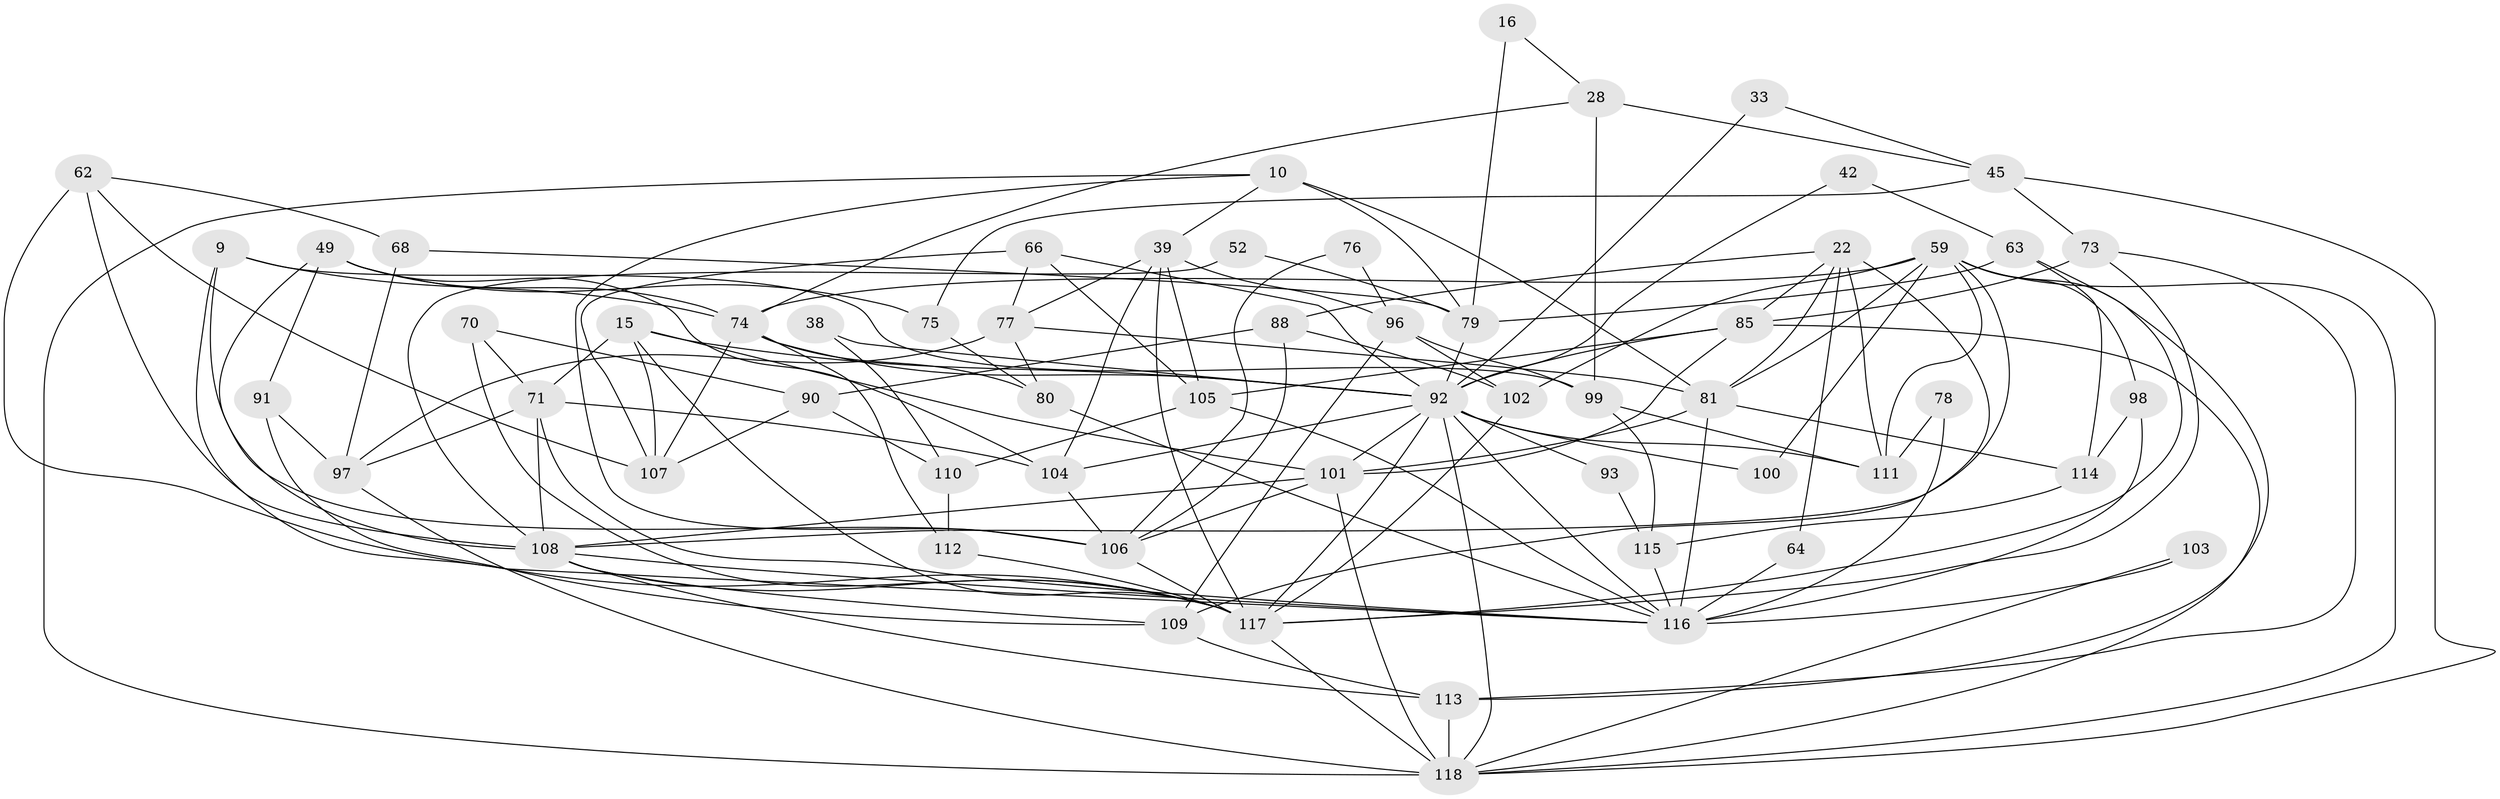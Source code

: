 // original degree distribution, {2: 0.1271186440677966, 3: 0.288135593220339, 9: 0.00847457627118644, 4: 0.288135593220339, 8: 0.03389830508474576, 5: 0.17796610169491525, 6: 0.0423728813559322, 7: 0.03389830508474576}
// Generated by graph-tools (version 1.1) at 2025/51/03/09/25 04:51:32]
// undirected, 59 vertices, 145 edges
graph export_dot {
graph [start="1"]
  node [color=gray90,style=filled];
  9 [super="+2"];
  10;
  15 [super="+12"];
  16;
  22;
  28;
  33;
  38;
  39 [super="+11"];
  42;
  45;
  49 [super="+6"];
  52;
  59 [super="+18+47"];
  62;
  63;
  64;
  66;
  68;
  70;
  71;
  73 [super="+56"];
  74 [super="+25"];
  75;
  76;
  77 [super="+31"];
  78;
  79 [super="+24"];
  80;
  81 [super="+19+34"];
  85 [super="+67+44"];
  88;
  90 [super="+46+69"];
  91;
  92 [super="+65+48+86+55"];
  93;
  96 [super="+61"];
  97;
  98;
  99 [super="+29"];
  100;
  101 [super="+84"];
  102;
  103;
  104 [super="+20"];
  105;
  106 [super="+37+58"];
  107;
  108 [super="+87+60"];
  109 [super="+5"];
  110;
  111;
  112;
  113 [super="+82+53"];
  114;
  115;
  116 [super="+72+23+95+43"];
  117 [super="+8+89"];
  118 [super="+51+94"];
  9 -- 117;
  9 -- 74;
  9 -- 99;
  9 -- 106 [weight=2];
  10 -- 39 [weight=2];
  10 -- 79 [weight=2];
  10 -- 81 [weight=2];
  10 -- 106;
  10 -- 118;
  15 -- 71 [weight=2];
  15 -- 107;
  15 -- 117;
  15 -- 101 [weight=3];
  15 -- 92 [weight=2];
  16 -- 28;
  16 -- 79;
  22 -- 85;
  22 -- 64;
  22 -- 88;
  22 -- 109 [weight=2];
  22 -- 111;
  22 -- 81;
  28 -- 45;
  28 -- 99;
  28 -- 74;
  33 -- 45;
  33 -- 92;
  38 -- 110;
  38 -- 92;
  39 -- 104;
  39 -- 105;
  39 -- 77;
  39 -- 117;
  39 -- 96;
  42 -- 63;
  42 -- 92;
  45 -- 75;
  45 -- 73 [weight=2];
  45 -- 118;
  49 -- 108;
  49 -- 75;
  49 -- 91;
  49 -- 104;
  49 -- 74;
  52 -- 79;
  52 -- 108 [weight=2];
  59 -- 100;
  59 -- 74 [weight=2];
  59 -- 98;
  59 -- 102;
  59 -- 111;
  59 -- 81 [weight=2];
  59 -- 108;
  59 -- 118;
  59 -- 113;
  62 -- 107;
  62 -- 68;
  62 -- 116;
  62 -- 108 [weight=2];
  63 -- 114;
  63 -- 79;
  63 -- 117;
  64 -- 116;
  66 -- 107;
  66 -- 105;
  66 -- 77;
  66 -- 92;
  68 -- 97;
  68 -- 79;
  70 -- 117;
  70 -- 71;
  70 -- 90;
  71 -- 97;
  71 -- 116;
  71 -- 104;
  71 -- 108;
  73 -- 117;
  73 -- 113;
  73 -- 85;
  74 -- 112;
  74 -- 107;
  74 -- 80;
  74 -- 92;
  75 -- 80;
  76 -- 106;
  76 -- 96;
  77 -- 97;
  77 -- 80;
  77 -- 81;
  78 -- 111;
  78 -- 116;
  79 -- 92 [weight=5];
  80 -- 116;
  81 -- 101 [weight=3];
  81 -- 114;
  81 -- 116 [weight=3];
  85 -- 118;
  85 -- 92 [weight=3];
  85 -- 105;
  85 -- 101;
  88 -- 102;
  88 -- 106;
  88 -- 90;
  90 -- 107;
  90 -- 110;
  91 -- 109;
  91 -- 97;
  92 -- 111;
  92 -- 116;
  92 -- 118;
  92 -- 93;
  92 -- 104;
  92 -- 100;
  92 -- 101;
  92 -- 117 [weight=2];
  93 -- 115;
  96 -- 102;
  96 -- 109;
  96 -- 99;
  97 -- 118;
  98 -- 114;
  98 -- 116;
  99 -- 111;
  99 -- 115;
  101 -- 106 [weight=2];
  101 -- 108;
  101 -- 118 [weight=2];
  102 -- 117;
  103 -- 116;
  103 -- 118;
  104 -- 106;
  105 -- 110;
  105 -- 116;
  106 -- 117;
  108 -- 109;
  108 -- 117 [weight=3];
  108 -- 116;
  108 -- 113 [weight=2];
  109 -- 113;
  110 -- 112;
  112 -- 117;
  113 -- 118 [weight=2];
  114 -- 115;
  115 -- 116;
  117 -- 118 [weight=2];
}
